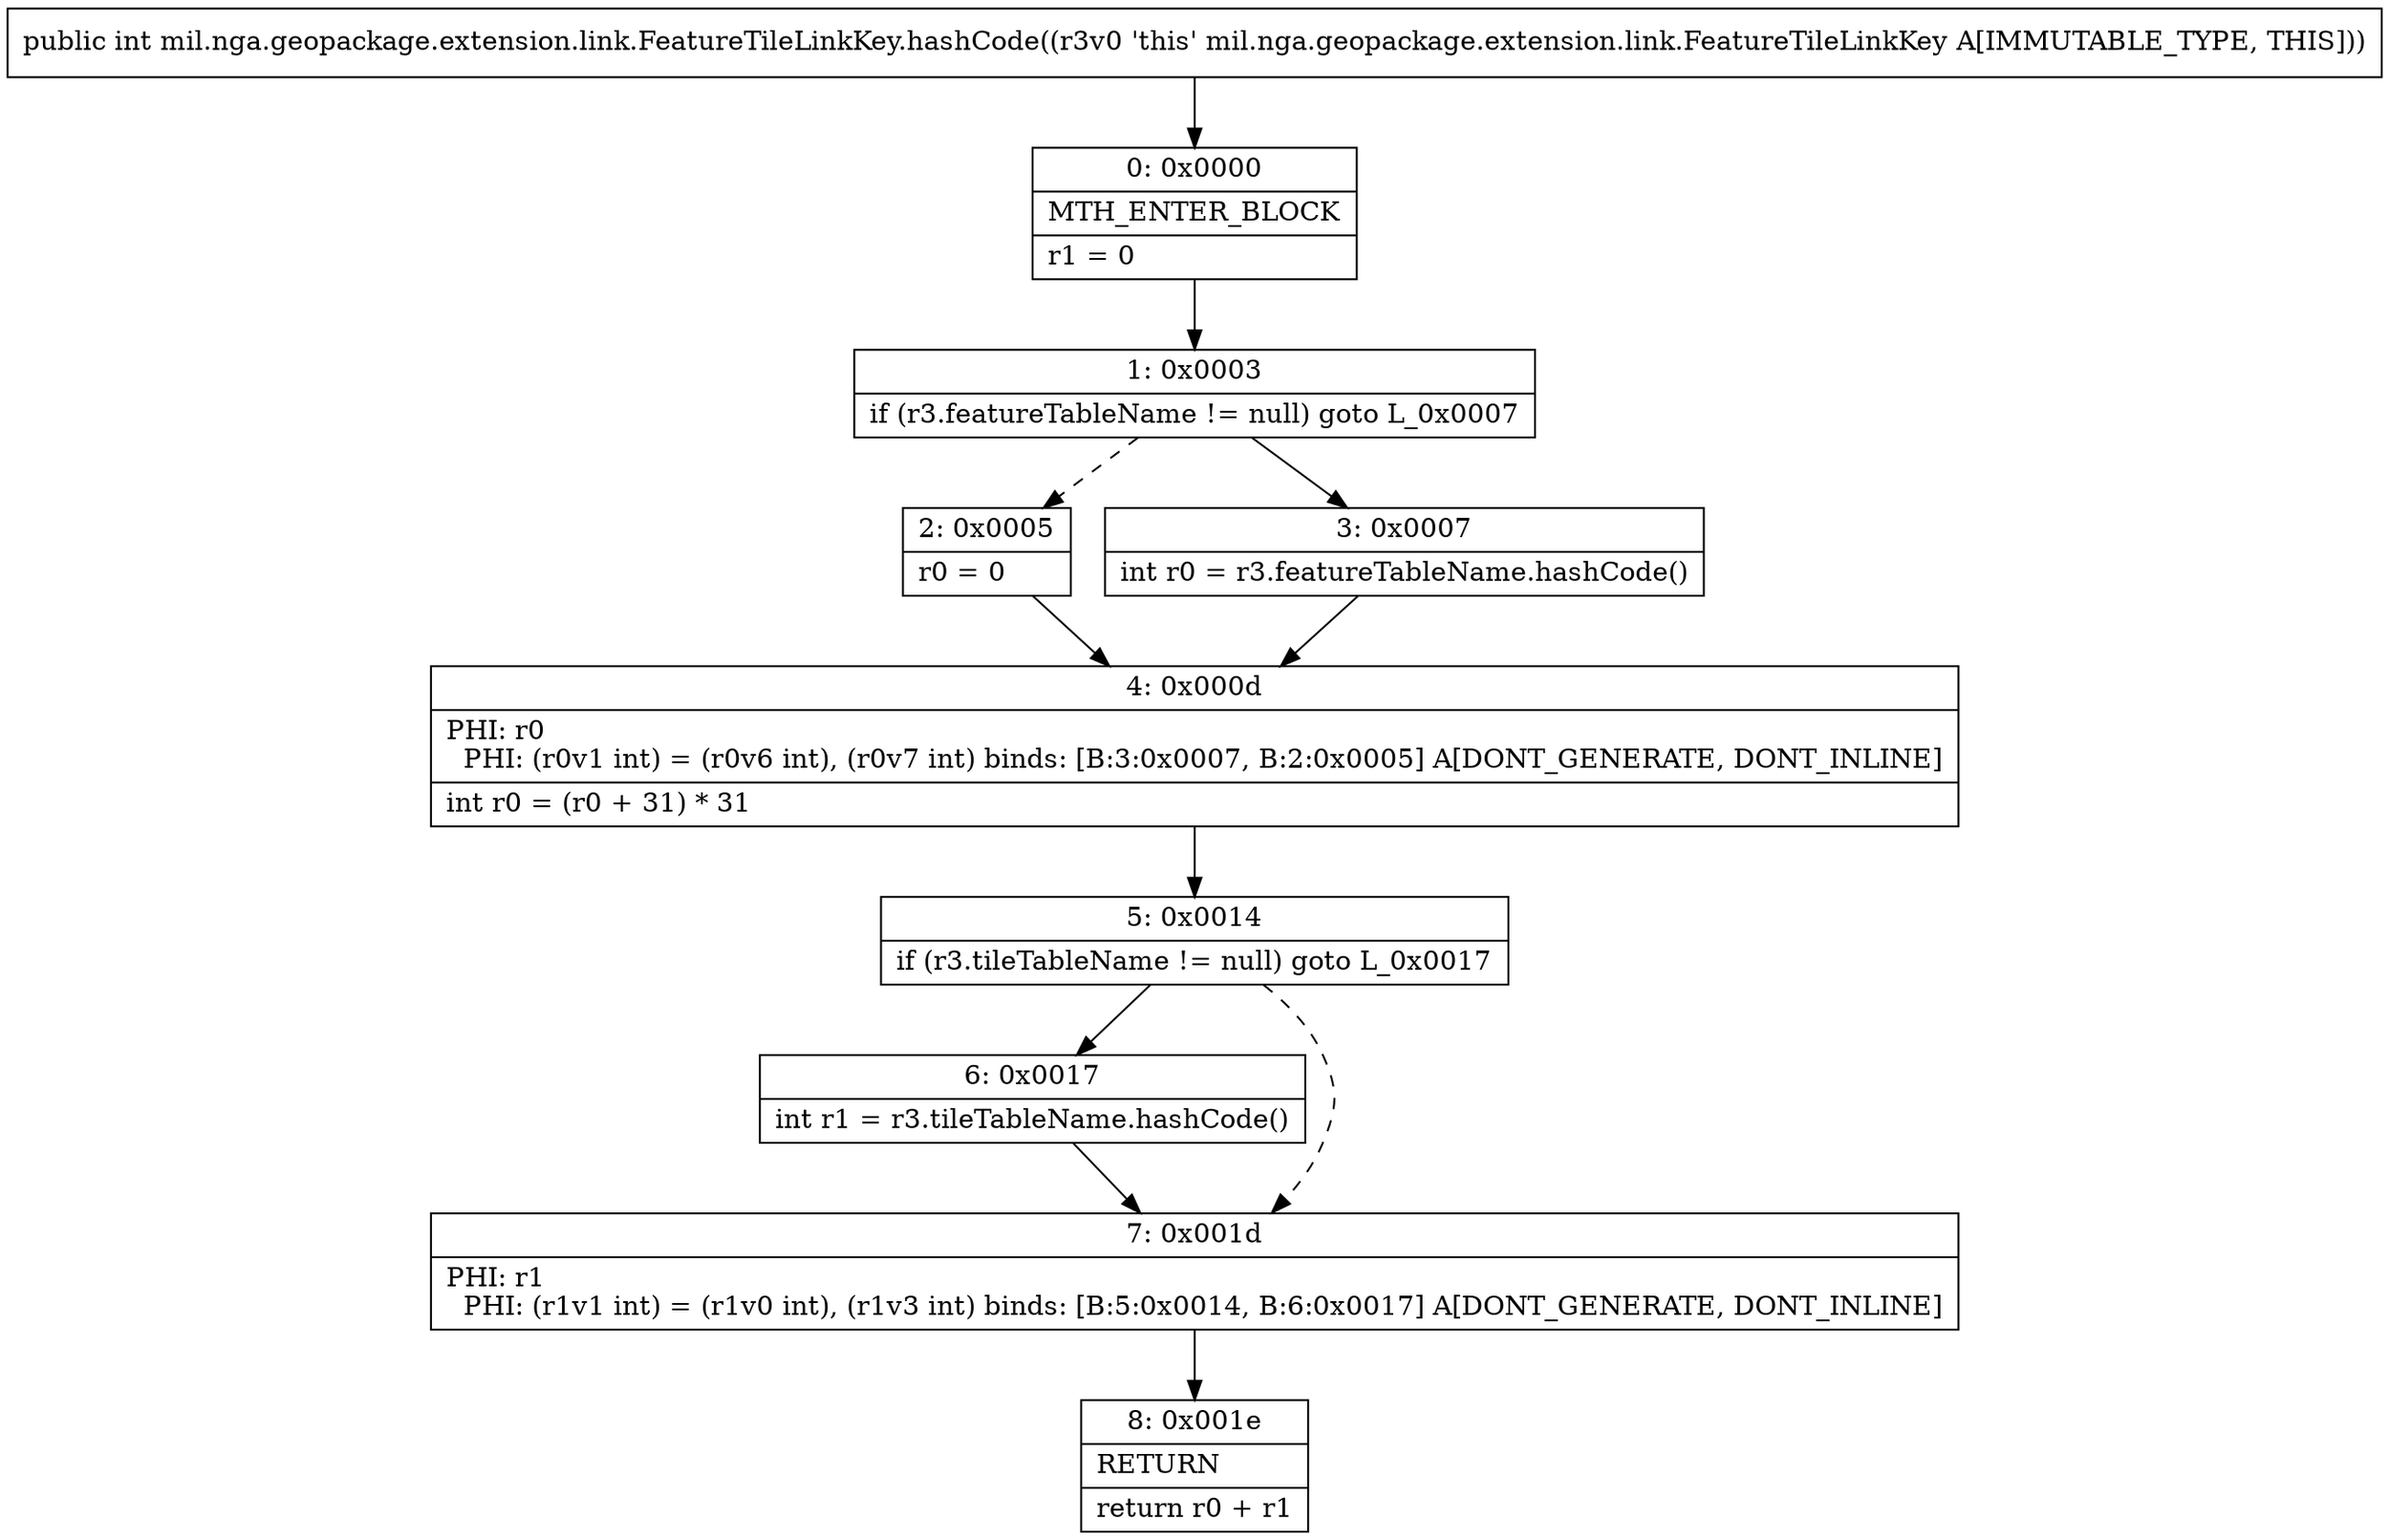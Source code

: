 digraph "CFG formil.nga.geopackage.extension.link.FeatureTileLinkKey.hashCode()I" {
Node_0 [shape=record,label="{0\:\ 0x0000|MTH_ENTER_BLOCK\l|r1 = 0\l}"];
Node_1 [shape=record,label="{1\:\ 0x0003|if (r3.featureTableName != null) goto L_0x0007\l}"];
Node_2 [shape=record,label="{2\:\ 0x0005|r0 = 0\l}"];
Node_3 [shape=record,label="{3\:\ 0x0007|int r0 = r3.featureTableName.hashCode()\l}"];
Node_4 [shape=record,label="{4\:\ 0x000d|PHI: r0 \l  PHI: (r0v1 int) = (r0v6 int), (r0v7 int) binds: [B:3:0x0007, B:2:0x0005] A[DONT_GENERATE, DONT_INLINE]\l|int r0 = (r0 + 31) * 31\l}"];
Node_5 [shape=record,label="{5\:\ 0x0014|if (r3.tileTableName != null) goto L_0x0017\l}"];
Node_6 [shape=record,label="{6\:\ 0x0017|int r1 = r3.tileTableName.hashCode()\l}"];
Node_7 [shape=record,label="{7\:\ 0x001d|PHI: r1 \l  PHI: (r1v1 int) = (r1v0 int), (r1v3 int) binds: [B:5:0x0014, B:6:0x0017] A[DONT_GENERATE, DONT_INLINE]\l}"];
Node_8 [shape=record,label="{8\:\ 0x001e|RETURN\l|return r0 + r1\l}"];
MethodNode[shape=record,label="{public int mil.nga.geopackage.extension.link.FeatureTileLinkKey.hashCode((r3v0 'this' mil.nga.geopackage.extension.link.FeatureTileLinkKey A[IMMUTABLE_TYPE, THIS])) }"];
MethodNode -> Node_0;
Node_0 -> Node_1;
Node_1 -> Node_2[style=dashed];
Node_1 -> Node_3;
Node_2 -> Node_4;
Node_3 -> Node_4;
Node_4 -> Node_5;
Node_5 -> Node_6;
Node_5 -> Node_7[style=dashed];
Node_6 -> Node_7;
Node_7 -> Node_8;
}

